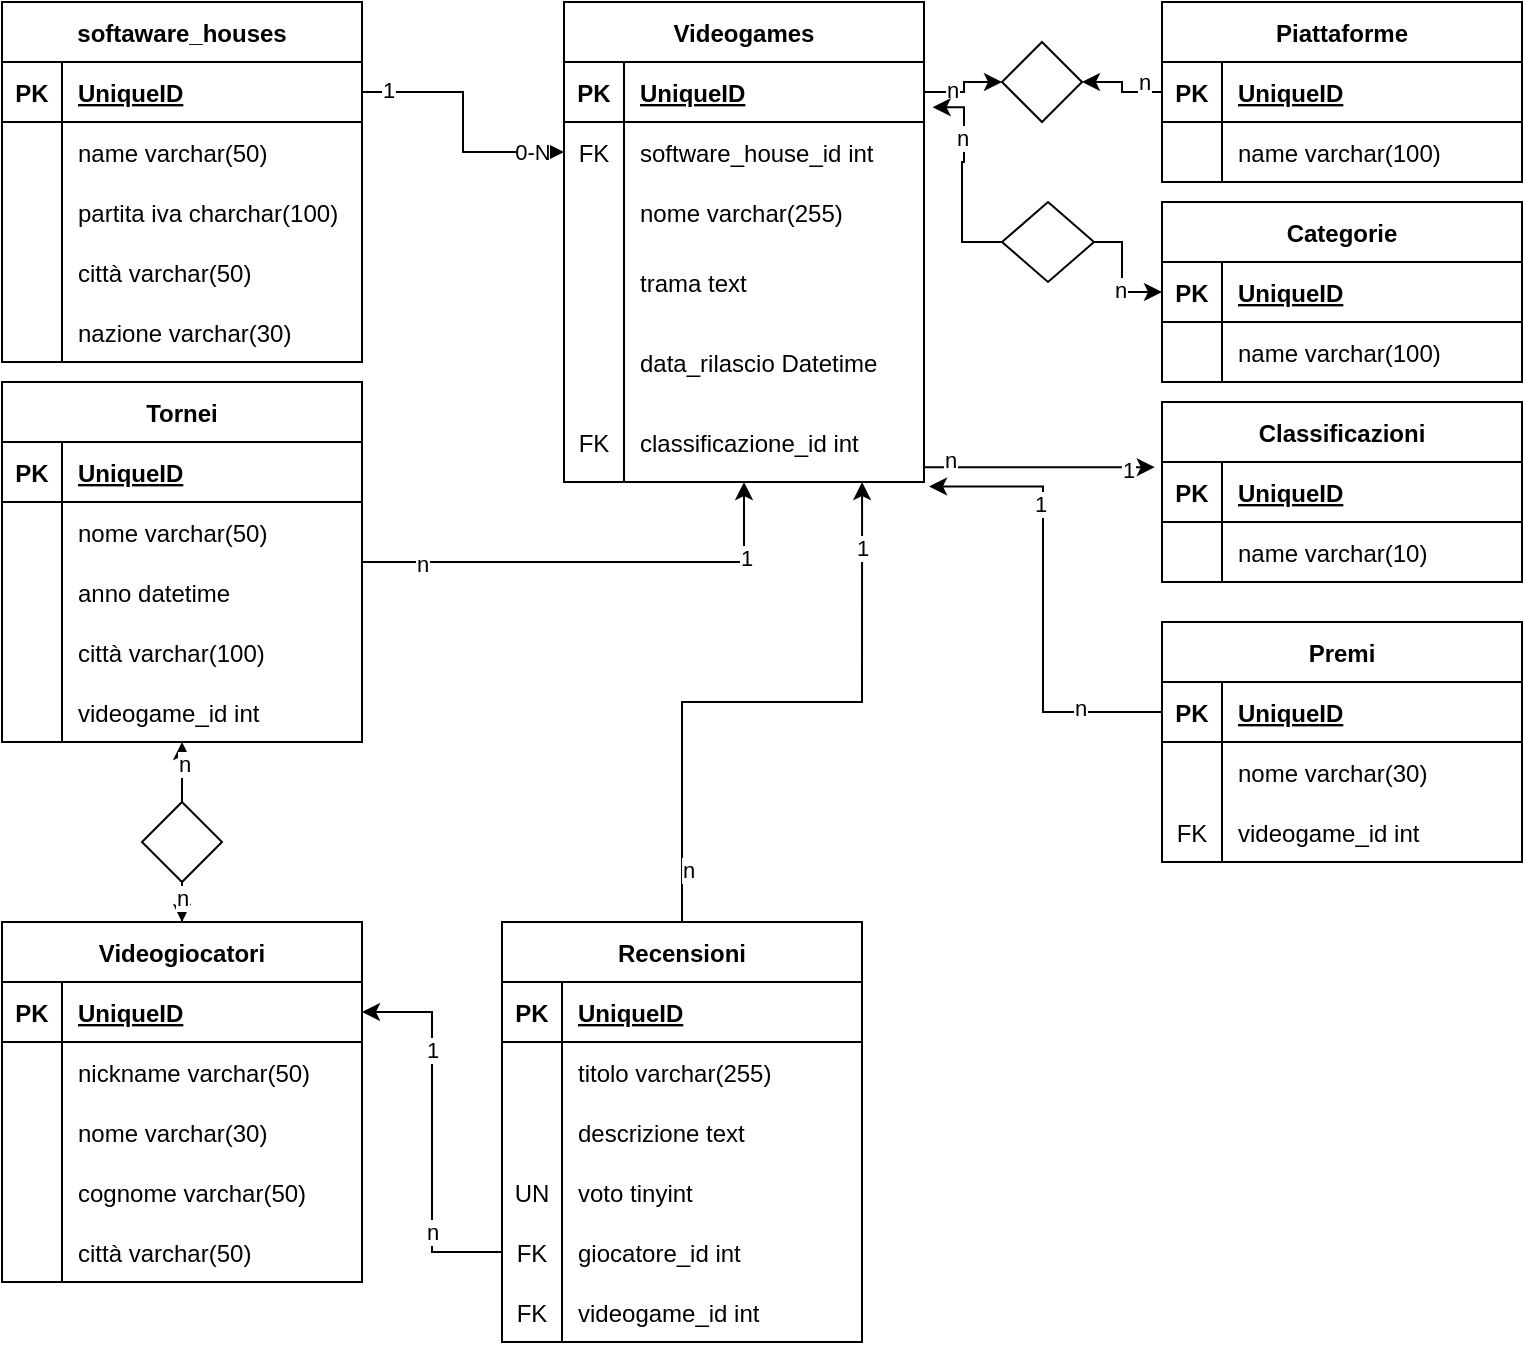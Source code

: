 <mxfile version="20.6.0" type="device"><diagram id="ql4wNzqe7B17wuL9b-FP" name="Pagina-1"><mxGraphModel dx="1038" dy="539" grid="1" gridSize="10" guides="1" tooltips="1" connect="1" arrows="1" fold="1" page="1" pageScale="1" pageWidth="827" pageHeight="1169" math="0" shadow="0"><root><mxCell id="0"/><mxCell id="1" parent="0"/><mxCell id="EDzlmz4zQcqWLsI9Umlt-124" style="edgeStyle=orthogonalEdgeStyle;rounded=0;orthogonalLoop=1;jettySize=auto;html=1;entryX=-0.02;entryY=0.087;entryDx=0;entryDy=0;entryPerimeter=0;" edge="1" parent="1" source="EDzlmz4zQcqWLsI9Umlt-2" target="EDzlmz4zQcqWLsI9Umlt-105"><mxGeometry relative="1" as="geometry"><Array as="points"><mxPoint x="480" y="273"/></Array></mxGeometry></mxCell><mxCell id="EDzlmz4zQcqWLsI9Umlt-125" value="1" style="edgeLabel;html=1;align=center;verticalAlign=middle;resizable=0;points=[];" vertex="1" connectable="0" parent="EDzlmz4zQcqWLsI9Umlt-124"><mxGeometry x="0.766" y="-1" relative="1" as="geometry"><mxPoint as="offset"/></mxGeometry></mxCell><mxCell id="EDzlmz4zQcqWLsI9Umlt-126" value="n" style="edgeLabel;html=1;align=center;verticalAlign=middle;resizable=0;points=[];" vertex="1" connectable="0" parent="EDzlmz4zQcqWLsI9Umlt-124"><mxGeometry x="-0.779" y="-2" relative="1" as="geometry"><mxPoint y="-6" as="offset"/></mxGeometry></mxCell><mxCell id="EDzlmz4zQcqWLsI9Umlt-2" value="Videogames" style="shape=table;startSize=30;container=1;collapsible=1;childLayout=tableLayout;fixedRows=1;rowLines=0;fontStyle=1;align=center;resizeLast=1;" vertex="1" parent="1"><mxGeometry x="321" y="40" width="180" height="240" as="geometry"/></mxCell><mxCell id="EDzlmz4zQcqWLsI9Umlt-3" value="" style="shape=tableRow;horizontal=0;startSize=0;swimlaneHead=0;swimlaneBody=0;fillColor=none;collapsible=0;dropTarget=0;points=[[0,0.5],[1,0.5]];portConstraint=eastwest;top=0;left=0;right=0;bottom=1;" vertex="1" parent="EDzlmz4zQcqWLsI9Umlt-2"><mxGeometry y="30" width="180" height="30" as="geometry"/></mxCell><mxCell id="EDzlmz4zQcqWLsI9Umlt-4" value="PK" style="shape=partialRectangle;connectable=0;fillColor=none;top=0;left=0;bottom=0;right=0;fontStyle=1;overflow=hidden;" vertex="1" parent="EDzlmz4zQcqWLsI9Umlt-3"><mxGeometry width="30" height="30" as="geometry"><mxRectangle width="30" height="30" as="alternateBounds"/></mxGeometry></mxCell><mxCell id="EDzlmz4zQcqWLsI9Umlt-5" value="UniqueID" style="shape=partialRectangle;connectable=0;fillColor=none;top=0;left=0;bottom=0;right=0;align=left;spacingLeft=6;fontStyle=5;overflow=hidden;" vertex="1" parent="EDzlmz4zQcqWLsI9Umlt-3"><mxGeometry x="30" width="150" height="30" as="geometry"><mxRectangle width="150" height="30" as="alternateBounds"/></mxGeometry></mxCell><mxCell id="EDzlmz4zQcqWLsI9Umlt-6" value="" style="shape=tableRow;horizontal=0;startSize=0;swimlaneHead=0;swimlaneBody=0;fillColor=none;collapsible=0;dropTarget=0;points=[[0,0.5],[1,0.5]];portConstraint=eastwest;top=0;left=0;right=0;bottom=0;" vertex="1" parent="EDzlmz4zQcqWLsI9Umlt-2"><mxGeometry y="60" width="180" height="30" as="geometry"/></mxCell><mxCell id="EDzlmz4zQcqWLsI9Umlt-7" value="FK" style="shape=partialRectangle;connectable=0;fillColor=none;top=0;left=0;bottom=0;right=0;editable=1;overflow=hidden;" vertex="1" parent="EDzlmz4zQcqWLsI9Umlt-6"><mxGeometry width="30" height="30" as="geometry"><mxRectangle width="30" height="30" as="alternateBounds"/></mxGeometry></mxCell><mxCell id="EDzlmz4zQcqWLsI9Umlt-8" value="software_house_id int" style="shape=partialRectangle;connectable=0;fillColor=none;top=0;left=0;bottom=0;right=0;align=left;spacingLeft=6;overflow=hidden;" vertex="1" parent="EDzlmz4zQcqWLsI9Umlt-6"><mxGeometry x="30" width="150" height="30" as="geometry"><mxRectangle width="150" height="30" as="alternateBounds"/></mxGeometry></mxCell><mxCell id="EDzlmz4zQcqWLsI9Umlt-9" value="" style="shape=tableRow;horizontal=0;startSize=0;swimlaneHead=0;swimlaneBody=0;fillColor=none;collapsible=0;dropTarget=0;points=[[0,0.5],[1,0.5]];portConstraint=eastwest;top=0;left=0;right=0;bottom=0;" vertex="1" parent="EDzlmz4zQcqWLsI9Umlt-2"><mxGeometry y="90" width="180" height="30" as="geometry"/></mxCell><mxCell id="EDzlmz4zQcqWLsI9Umlt-10" value="" style="shape=partialRectangle;connectable=0;fillColor=none;top=0;left=0;bottom=0;right=0;editable=1;overflow=hidden;" vertex="1" parent="EDzlmz4zQcqWLsI9Umlt-9"><mxGeometry width="30" height="30" as="geometry"><mxRectangle width="30" height="30" as="alternateBounds"/></mxGeometry></mxCell><mxCell id="EDzlmz4zQcqWLsI9Umlt-11" value="nome varchar(255)" style="shape=partialRectangle;connectable=0;fillColor=none;top=0;left=0;bottom=0;right=0;align=left;spacingLeft=6;overflow=hidden;" vertex="1" parent="EDzlmz4zQcqWLsI9Umlt-9"><mxGeometry x="30" width="150" height="30" as="geometry"><mxRectangle width="150" height="30" as="alternateBounds"/></mxGeometry></mxCell><mxCell id="EDzlmz4zQcqWLsI9Umlt-12" value="" style="shape=tableRow;horizontal=0;startSize=0;swimlaneHead=0;swimlaneBody=0;fillColor=none;collapsible=0;dropTarget=0;points=[[0,0.5],[1,0.5]];portConstraint=eastwest;top=0;left=0;right=0;bottom=0;" vertex="1" parent="EDzlmz4zQcqWLsI9Umlt-2"><mxGeometry y="120" width="180" height="40" as="geometry"/></mxCell><mxCell id="EDzlmz4zQcqWLsI9Umlt-13" value="" style="shape=partialRectangle;connectable=0;fillColor=none;top=0;left=0;bottom=0;right=0;editable=1;overflow=hidden;" vertex="1" parent="EDzlmz4zQcqWLsI9Umlt-12"><mxGeometry width="30" height="40" as="geometry"><mxRectangle width="30" height="40" as="alternateBounds"/></mxGeometry></mxCell><mxCell id="EDzlmz4zQcqWLsI9Umlt-14" value="trama text" style="shape=partialRectangle;connectable=0;fillColor=none;top=0;left=0;bottom=0;right=0;align=left;spacingLeft=6;overflow=hidden;" vertex="1" parent="EDzlmz4zQcqWLsI9Umlt-12"><mxGeometry x="30" width="150" height="40" as="geometry"><mxRectangle width="150" height="40" as="alternateBounds"/></mxGeometry></mxCell><mxCell id="EDzlmz4zQcqWLsI9Umlt-18" value="" style="shape=tableRow;horizontal=0;startSize=0;swimlaneHead=0;swimlaneBody=0;fillColor=none;collapsible=0;dropTarget=0;points=[[0,0.5],[1,0.5]];portConstraint=eastwest;top=0;left=0;right=0;bottom=0;" vertex="1" parent="EDzlmz4zQcqWLsI9Umlt-2"><mxGeometry y="160" width="180" height="40" as="geometry"/></mxCell><mxCell id="EDzlmz4zQcqWLsI9Umlt-19" value="" style="shape=partialRectangle;connectable=0;fillColor=none;top=0;left=0;bottom=0;right=0;editable=1;overflow=hidden;" vertex="1" parent="EDzlmz4zQcqWLsI9Umlt-18"><mxGeometry width="30" height="40" as="geometry"><mxRectangle width="30" height="40" as="alternateBounds"/></mxGeometry></mxCell><mxCell id="EDzlmz4zQcqWLsI9Umlt-20" value="data_rilascio Datetime" style="shape=partialRectangle;connectable=0;fillColor=none;top=0;left=0;bottom=0;right=0;align=left;spacingLeft=6;overflow=hidden;" vertex="1" parent="EDzlmz4zQcqWLsI9Umlt-18"><mxGeometry x="30" width="150" height="40" as="geometry"><mxRectangle width="150" height="40" as="alternateBounds"/></mxGeometry></mxCell><mxCell id="EDzlmz4zQcqWLsI9Umlt-127" value="" style="shape=tableRow;horizontal=0;startSize=0;swimlaneHead=0;swimlaneBody=0;fillColor=none;collapsible=0;dropTarget=0;points=[[0,0.5],[1,0.5]];portConstraint=eastwest;top=0;left=0;right=0;bottom=0;" vertex="1" parent="EDzlmz4zQcqWLsI9Umlt-2"><mxGeometry y="200" width="180" height="40" as="geometry"/></mxCell><mxCell id="EDzlmz4zQcqWLsI9Umlt-128" value="FK" style="shape=partialRectangle;connectable=0;fillColor=none;top=0;left=0;bottom=0;right=0;editable=1;overflow=hidden;" vertex="1" parent="EDzlmz4zQcqWLsI9Umlt-127"><mxGeometry width="30" height="40" as="geometry"><mxRectangle width="30" height="40" as="alternateBounds"/></mxGeometry></mxCell><mxCell id="EDzlmz4zQcqWLsI9Umlt-129" value="classificazione_id int" style="shape=partialRectangle;connectable=0;fillColor=none;top=0;left=0;bottom=0;right=0;align=left;spacingLeft=6;overflow=hidden;" vertex="1" parent="EDzlmz4zQcqWLsI9Umlt-127"><mxGeometry x="30" width="150" height="40" as="geometry"><mxRectangle width="150" height="40" as="alternateBounds"/></mxGeometry></mxCell><mxCell id="EDzlmz4zQcqWLsI9Umlt-34" value="softaware_houses" style="shape=table;startSize=30;container=1;collapsible=1;childLayout=tableLayout;fixedRows=1;rowLines=0;fontStyle=1;align=center;resizeLast=1;" vertex="1" parent="1"><mxGeometry x="40" y="40" width="180" height="180" as="geometry"/></mxCell><mxCell id="EDzlmz4zQcqWLsI9Umlt-35" value="" style="shape=tableRow;horizontal=0;startSize=0;swimlaneHead=0;swimlaneBody=0;fillColor=none;collapsible=0;dropTarget=0;points=[[0,0.5],[1,0.5]];portConstraint=eastwest;top=0;left=0;right=0;bottom=1;" vertex="1" parent="EDzlmz4zQcqWLsI9Umlt-34"><mxGeometry y="30" width="180" height="30" as="geometry"/></mxCell><mxCell id="EDzlmz4zQcqWLsI9Umlt-36" value="PK" style="shape=partialRectangle;connectable=0;fillColor=none;top=0;left=0;bottom=0;right=0;fontStyle=1;overflow=hidden;" vertex="1" parent="EDzlmz4zQcqWLsI9Umlt-35"><mxGeometry width="30" height="30" as="geometry"><mxRectangle width="30" height="30" as="alternateBounds"/></mxGeometry></mxCell><mxCell id="EDzlmz4zQcqWLsI9Umlt-37" value="UniqueID" style="shape=partialRectangle;connectable=0;fillColor=none;top=0;left=0;bottom=0;right=0;align=left;spacingLeft=6;fontStyle=5;overflow=hidden;" vertex="1" parent="EDzlmz4zQcqWLsI9Umlt-35"><mxGeometry x="30" width="150" height="30" as="geometry"><mxRectangle width="150" height="30" as="alternateBounds"/></mxGeometry></mxCell><mxCell id="EDzlmz4zQcqWLsI9Umlt-38" value="" style="shape=tableRow;horizontal=0;startSize=0;swimlaneHead=0;swimlaneBody=0;fillColor=none;collapsible=0;dropTarget=0;points=[[0,0.5],[1,0.5]];portConstraint=eastwest;top=0;left=0;right=0;bottom=0;" vertex="1" parent="EDzlmz4zQcqWLsI9Umlt-34"><mxGeometry y="60" width="180" height="30" as="geometry"/></mxCell><mxCell id="EDzlmz4zQcqWLsI9Umlt-39" value="" style="shape=partialRectangle;connectable=0;fillColor=none;top=0;left=0;bottom=0;right=0;editable=1;overflow=hidden;" vertex="1" parent="EDzlmz4zQcqWLsI9Umlt-38"><mxGeometry width="30" height="30" as="geometry"><mxRectangle width="30" height="30" as="alternateBounds"/></mxGeometry></mxCell><mxCell id="EDzlmz4zQcqWLsI9Umlt-40" value="name varchar(50)" style="shape=partialRectangle;connectable=0;fillColor=none;top=0;left=0;bottom=0;right=0;align=left;spacingLeft=6;overflow=hidden;" vertex="1" parent="EDzlmz4zQcqWLsI9Umlt-38"><mxGeometry x="30" width="150" height="30" as="geometry"><mxRectangle width="150" height="30" as="alternateBounds"/></mxGeometry></mxCell><mxCell id="EDzlmz4zQcqWLsI9Umlt-41" value="" style="shape=tableRow;horizontal=0;startSize=0;swimlaneHead=0;swimlaneBody=0;fillColor=none;collapsible=0;dropTarget=0;points=[[0,0.5],[1,0.5]];portConstraint=eastwest;top=0;left=0;right=0;bottom=0;" vertex="1" parent="EDzlmz4zQcqWLsI9Umlt-34"><mxGeometry y="90" width="180" height="30" as="geometry"/></mxCell><mxCell id="EDzlmz4zQcqWLsI9Umlt-42" value="" style="shape=partialRectangle;connectable=0;fillColor=none;top=0;left=0;bottom=0;right=0;editable=1;overflow=hidden;" vertex="1" parent="EDzlmz4zQcqWLsI9Umlt-41"><mxGeometry width="30" height="30" as="geometry"><mxRectangle width="30" height="30" as="alternateBounds"/></mxGeometry></mxCell><mxCell id="EDzlmz4zQcqWLsI9Umlt-43" value="partita iva charchar(100)" style="shape=partialRectangle;connectable=0;fillColor=none;top=0;left=0;bottom=0;right=0;align=left;spacingLeft=6;overflow=hidden;" vertex="1" parent="EDzlmz4zQcqWLsI9Umlt-41"><mxGeometry x="30" width="150" height="30" as="geometry"><mxRectangle width="150" height="30" as="alternateBounds"/></mxGeometry></mxCell><mxCell id="EDzlmz4zQcqWLsI9Umlt-44" value="" style="shape=tableRow;horizontal=0;startSize=0;swimlaneHead=0;swimlaneBody=0;fillColor=none;collapsible=0;dropTarget=0;points=[[0,0.5],[1,0.5]];portConstraint=eastwest;top=0;left=0;right=0;bottom=0;" vertex="1" parent="EDzlmz4zQcqWLsI9Umlt-34"><mxGeometry y="120" width="180" height="30" as="geometry"/></mxCell><mxCell id="EDzlmz4zQcqWLsI9Umlt-45" value="" style="shape=partialRectangle;connectable=0;fillColor=none;top=0;left=0;bottom=0;right=0;editable=1;overflow=hidden;" vertex="1" parent="EDzlmz4zQcqWLsI9Umlt-44"><mxGeometry width="30" height="30" as="geometry"><mxRectangle width="30" height="30" as="alternateBounds"/></mxGeometry></mxCell><mxCell id="EDzlmz4zQcqWLsI9Umlt-46" value="città varchar(50)" style="shape=partialRectangle;connectable=0;fillColor=none;top=0;left=0;bottom=0;right=0;align=left;spacingLeft=6;overflow=hidden;" vertex="1" parent="EDzlmz4zQcqWLsI9Umlt-44"><mxGeometry x="30" width="150" height="30" as="geometry"><mxRectangle width="150" height="30" as="alternateBounds"/></mxGeometry></mxCell><mxCell id="EDzlmz4zQcqWLsI9Umlt-47" value="" style="shape=tableRow;horizontal=0;startSize=0;swimlaneHead=0;swimlaneBody=0;fillColor=none;collapsible=0;dropTarget=0;points=[[0,0.5],[1,0.5]];portConstraint=eastwest;top=0;left=0;right=0;bottom=0;" vertex="1" parent="EDzlmz4zQcqWLsI9Umlt-34"><mxGeometry y="150" width="180" height="30" as="geometry"/></mxCell><mxCell id="EDzlmz4zQcqWLsI9Umlt-48" value="" style="shape=partialRectangle;connectable=0;fillColor=none;top=0;left=0;bottom=0;right=0;editable=1;overflow=hidden;" vertex="1" parent="EDzlmz4zQcqWLsI9Umlt-47"><mxGeometry width="30" height="30" as="geometry"><mxRectangle width="30" height="30" as="alternateBounds"/></mxGeometry></mxCell><mxCell id="EDzlmz4zQcqWLsI9Umlt-49" value="nazione varchar(30)" style="shape=partialRectangle;connectable=0;fillColor=none;top=0;left=0;bottom=0;right=0;align=left;spacingLeft=6;overflow=hidden;" vertex="1" parent="EDzlmz4zQcqWLsI9Umlt-47"><mxGeometry x="30" width="150" height="30" as="geometry"><mxRectangle width="150" height="30" as="alternateBounds"/></mxGeometry></mxCell><mxCell id="EDzlmz4zQcqWLsI9Umlt-54" style="edgeStyle=orthogonalEdgeStyle;rounded=0;orthogonalLoop=1;jettySize=auto;html=1;entryX=0;entryY=0.5;entryDx=0;entryDy=0;" edge="1" parent="1" source="EDzlmz4zQcqWLsI9Umlt-35" target="EDzlmz4zQcqWLsI9Umlt-6"><mxGeometry relative="1" as="geometry"/></mxCell><mxCell id="EDzlmz4zQcqWLsI9Umlt-55" value="1" style="edgeLabel;html=1;align=center;verticalAlign=middle;resizable=0;points=[];" vertex="1" connectable="0" parent="EDzlmz4zQcqWLsI9Umlt-54"><mxGeometry x="-0.812" y="1" relative="1" as="geometry"><mxPoint as="offset"/></mxGeometry></mxCell><mxCell id="EDzlmz4zQcqWLsI9Umlt-56" value="0-N" style="edgeLabel;html=1;align=center;verticalAlign=middle;resizable=0;points=[];" vertex="1" connectable="0" parent="EDzlmz4zQcqWLsI9Umlt-54"><mxGeometry x="0.757" relative="1" as="geometry"><mxPoint as="offset"/></mxGeometry></mxCell><mxCell id="EDzlmz4zQcqWLsI9Umlt-73" value="Piattaforme" style="shape=table;startSize=30;container=1;collapsible=1;childLayout=tableLayout;fixedRows=1;rowLines=0;fontStyle=1;align=center;resizeLast=1;" vertex="1" parent="1"><mxGeometry x="620" y="40" width="180" height="90" as="geometry"/></mxCell><mxCell id="EDzlmz4zQcqWLsI9Umlt-74" value="" style="shape=tableRow;horizontal=0;startSize=0;swimlaneHead=0;swimlaneBody=0;fillColor=none;collapsible=0;dropTarget=0;points=[[0,0.5],[1,0.5]];portConstraint=eastwest;top=0;left=0;right=0;bottom=1;" vertex="1" parent="EDzlmz4zQcqWLsI9Umlt-73"><mxGeometry y="30" width="180" height="30" as="geometry"/></mxCell><mxCell id="EDzlmz4zQcqWLsI9Umlt-75" value="PK" style="shape=partialRectangle;connectable=0;fillColor=none;top=0;left=0;bottom=0;right=0;fontStyle=1;overflow=hidden;" vertex="1" parent="EDzlmz4zQcqWLsI9Umlt-74"><mxGeometry width="30" height="30" as="geometry"><mxRectangle width="30" height="30" as="alternateBounds"/></mxGeometry></mxCell><mxCell id="EDzlmz4zQcqWLsI9Umlt-76" value="UniqueID" style="shape=partialRectangle;connectable=0;fillColor=none;top=0;left=0;bottom=0;right=0;align=left;spacingLeft=6;fontStyle=5;overflow=hidden;" vertex="1" parent="EDzlmz4zQcqWLsI9Umlt-74"><mxGeometry x="30" width="150" height="30" as="geometry"><mxRectangle width="150" height="30" as="alternateBounds"/></mxGeometry></mxCell><mxCell id="EDzlmz4zQcqWLsI9Umlt-77" value="" style="shape=tableRow;horizontal=0;startSize=0;swimlaneHead=0;swimlaneBody=0;fillColor=none;collapsible=0;dropTarget=0;points=[[0,0.5],[1,0.5]];portConstraint=eastwest;top=0;left=0;right=0;bottom=0;" vertex="1" parent="EDzlmz4zQcqWLsI9Umlt-73"><mxGeometry y="60" width="180" height="30" as="geometry"/></mxCell><mxCell id="EDzlmz4zQcqWLsI9Umlt-78" value="" style="shape=partialRectangle;connectable=0;fillColor=none;top=0;left=0;bottom=0;right=0;editable=1;overflow=hidden;" vertex="1" parent="EDzlmz4zQcqWLsI9Umlt-77"><mxGeometry width="30" height="30" as="geometry"><mxRectangle width="30" height="30" as="alternateBounds"/></mxGeometry></mxCell><mxCell id="EDzlmz4zQcqWLsI9Umlt-79" value="name varchar(100)" style="shape=partialRectangle;connectable=0;fillColor=none;top=0;left=0;bottom=0;right=0;align=left;spacingLeft=6;overflow=hidden;" vertex="1" parent="EDzlmz4zQcqWLsI9Umlt-77"><mxGeometry x="30" width="150" height="30" as="geometry"><mxRectangle width="150" height="30" as="alternateBounds"/></mxGeometry></mxCell><mxCell id="EDzlmz4zQcqWLsI9Umlt-86" value="" style="rhombus;whiteSpace=wrap;html=1;" vertex="1" parent="1"><mxGeometry x="540" y="60" width="40" height="40" as="geometry"/></mxCell><mxCell id="EDzlmz4zQcqWLsI9Umlt-88" style="edgeStyle=orthogonalEdgeStyle;rounded=0;orthogonalLoop=1;jettySize=auto;html=1;exitX=0;exitY=0.5;exitDx=0;exitDy=0;entryX=1;entryY=0.5;entryDx=0;entryDy=0;" edge="1" parent="1" source="EDzlmz4zQcqWLsI9Umlt-74" target="EDzlmz4zQcqWLsI9Umlt-86"><mxGeometry relative="1" as="geometry"/></mxCell><mxCell id="EDzlmz4zQcqWLsI9Umlt-93" style="edgeStyle=orthogonalEdgeStyle;rounded=0;orthogonalLoop=1;jettySize=auto;html=1;entryX=0;entryY=0.5;entryDx=0;entryDy=0;" edge="1" parent="1" source="EDzlmz4zQcqWLsI9Umlt-3" target="EDzlmz4zQcqWLsI9Umlt-86"><mxGeometry relative="1" as="geometry"/></mxCell><mxCell id="EDzlmz4zQcqWLsI9Umlt-95" value="n" style="edgeLabel;html=1;align=center;verticalAlign=middle;resizable=0;points=[];" vertex="1" connectable="0" parent="EDzlmz4zQcqWLsI9Umlt-93"><mxGeometry x="-0.361" y="1" relative="1" as="geometry"><mxPoint as="offset"/></mxGeometry></mxCell><mxCell id="EDzlmz4zQcqWLsI9Umlt-96" value="n" style="edgeLabel;html=1;align=center;verticalAlign=middle;resizable=0;points=[];" vertex="1" connectable="0" parent="EDzlmz4zQcqWLsI9Umlt-93"><mxGeometry x="-0.361" y="1" relative="1" as="geometry"><mxPoint x="96" y="-4" as="offset"/></mxGeometry></mxCell><mxCell id="EDzlmz4zQcqWLsI9Umlt-97" value="Categorie" style="shape=table;startSize=30;container=1;collapsible=1;childLayout=tableLayout;fixedRows=1;rowLines=0;fontStyle=1;align=center;resizeLast=1;" vertex="1" parent="1"><mxGeometry x="620" y="140" width="180" height="90" as="geometry"/></mxCell><mxCell id="EDzlmz4zQcqWLsI9Umlt-98" value="" style="shape=tableRow;horizontal=0;startSize=0;swimlaneHead=0;swimlaneBody=0;fillColor=none;collapsible=0;dropTarget=0;points=[[0,0.5],[1,0.5]];portConstraint=eastwest;top=0;left=0;right=0;bottom=1;" vertex="1" parent="EDzlmz4zQcqWLsI9Umlt-97"><mxGeometry y="30" width="180" height="30" as="geometry"/></mxCell><mxCell id="EDzlmz4zQcqWLsI9Umlt-99" value="PK" style="shape=partialRectangle;connectable=0;fillColor=none;top=0;left=0;bottom=0;right=0;fontStyle=1;overflow=hidden;" vertex="1" parent="EDzlmz4zQcqWLsI9Umlt-98"><mxGeometry width="30" height="30" as="geometry"><mxRectangle width="30" height="30" as="alternateBounds"/></mxGeometry></mxCell><mxCell id="EDzlmz4zQcqWLsI9Umlt-100" value="UniqueID" style="shape=partialRectangle;connectable=0;fillColor=none;top=0;left=0;bottom=0;right=0;align=left;spacingLeft=6;fontStyle=5;overflow=hidden;" vertex="1" parent="EDzlmz4zQcqWLsI9Umlt-98"><mxGeometry x="30" width="150" height="30" as="geometry"><mxRectangle width="150" height="30" as="alternateBounds"/></mxGeometry></mxCell><mxCell id="EDzlmz4zQcqWLsI9Umlt-101" value="" style="shape=tableRow;horizontal=0;startSize=0;swimlaneHead=0;swimlaneBody=0;fillColor=none;collapsible=0;dropTarget=0;points=[[0,0.5],[1,0.5]];portConstraint=eastwest;top=0;left=0;right=0;bottom=0;" vertex="1" parent="EDzlmz4zQcqWLsI9Umlt-97"><mxGeometry y="60" width="180" height="30" as="geometry"/></mxCell><mxCell id="EDzlmz4zQcqWLsI9Umlt-102" value="" style="shape=partialRectangle;connectable=0;fillColor=none;top=0;left=0;bottom=0;right=0;editable=1;overflow=hidden;" vertex="1" parent="EDzlmz4zQcqWLsI9Umlt-101"><mxGeometry width="30" height="30" as="geometry"><mxRectangle width="30" height="30" as="alternateBounds"/></mxGeometry></mxCell><mxCell id="EDzlmz4zQcqWLsI9Umlt-103" value="name varchar(100)" style="shape=partialRectangle;connectable=0;fillColor=none;top=0;left=0;bottom=0;right=0;align=left;spacingLeft=6;overflow=hidden;" vertex="1" parent="EDzlmz4zQcqWLsI9Umlt-101"><mxGeometry x="30" width="150" height="30" as="geometry"><mxRectangle width="150" height="30" as="alternateBounds"/></mxGeometry></mxCell><mxCell id="EDzlmz4zQcqWLsI9Umlt-104" value="Classificazioni" style="shape=table;startSize=30;container=1;collapsible=1;childLayout=tableLayout;fixedRows=1;rowLines=0;fontStyle=1;align=center;resizeLast=1;" vertex="1" parent="1"><mxGeometry x="620" y="240" width="180" height="90" as="geometry"/></mxCell><mxCell id="EDzlmz4zQcqWLsI9Umlt-105" value="" style="shape=tableRow;horizontal=0;startSize=0;swimlaneHead=0;swimlaneBody=0;fillColor=none;collapsible=0;dropTarget=0;points=[[0,0.5],[1,0.5]];portConstraint=eastwest;top=0;left=0;right=0;bottom=1;" vertex="1" parent="EDzlmz4zQcqWLsI9Umlt-104"><mxGeometry y="30" width="180" height="30" as="geometry"/></mxCell><mxCell id="EDzlmz4zQcqWLsI9Umlt-106" value="PK" style="shape=partialRectangle;connectable=0;fillColor=none;top=0;left=0;bottom=0;right=0;fontStyle=1;overflow=hidden;" vertex="1" parent="EDzlmz4zQcqWLsI9Umlt-105"><mxGeometry width="30" height="30" as="geometry"><mxRectangle width="30" height="30" as="alternateBounds"/></mxGeometry></mxCell><mxCell id="EDzlmz4zQcqWLsI9Umlt-107" value="UniqueID" style="shape=partialRectangle;connectable=0;fillColor=none;top=0;left=0;bottom=0;right=0;align=left;spacingLeft=6;fontStyle=5;overflow=hidden;" vertex="1" parent="EDzlmz4zQcqWLsI9Umlt-105"><mxGeometry x="30" width="150" height="30" as="geometry"><mxRectangle width="150" height="30" as="alternateBounds"/></mxGeometry></mxCell><mxCell id="EDzlmz4zQcqWLsI9Umlt-108" value="" style="shape=tableRow;horizontal=0;startSize=0;swimlaneHead=0;swimlaneBody=0;fillColor=none;collapsible=0;dropTarget=0;points=[[0,0.5],[1,0.5]];portConstraint=eastwest;top=0;left=0;right=0;bottom=0;" vertex="1" parent="EDzlmz4zQcqWLsI9Umlt-104"><mxGeometry y="60" width="180" height="30" as="geometry"/></mxCell><mxCell id="EDzlmz4zQcqWLsI9Umlt-109" value="" style="shape=partialRectangle;connectable=0;fillColor=none;top=0;left=0;bottom=0;right=0;editable=1;overflow=hidden;" vertex="1" parent="EDzlmz4zQcqWLsI9Umlt-108"><mxGeometry width="30" height="30" as="geometry"><mxRectangle width="30" height="30" as="alternateBounds"/></mxGeometry></mxCell><mxCell id="EDzlmz4zQcqWLsI9Umlt-110" value="name varchar(10)" style="shape=partialRectangle;connectable=0;fillColor=none;top=0;left=0;bottom=0;right=0;align=left;spacingLeft=6;overflow=hidden;" vertex="1" parent="EDzlmz4zQcqWLsI9Umlt-108"><mxGeometry x="30" width="150" height="30" as="geometry"><mxRectangle width="150" height="30" as="alternateBounds"/></mxGeometry></mxCell><mxCell id="EDzlmz4zQcqWLsI9Umlt-112" style="edgeStyle=orthogonalEdgeStyle;rounded=0;orthogonalLoop=1;jettySize=auto;html=1;exitX=0;exitY=0.5;exitDx=0;exitDy=0;entryX=1.024;entryY=0.753;entryDx=0;entryDy=0;entryPerimeter=0;" edge="1" parent="1" source="EDzlmz4zQcqWLsI9Umlt-111" target="EDzlmz4zQcqWLsI9Umlt-3"><mxGeometry relative="1" as="geometry"/></mxCell><mxCell id="EDzlmz4zQcqWLsI9Umlt-114" value="n" style="edgeLabel;html=1;align=center;verticalAlign=middle;resizable=0;points=[];" vertex="1" connectable="0" parent="EDzlmz4zQcqWLsI9Umlt-112"><mxGeometry x="0.409" y="1" relative="1" as="geometry"><mxPoint as="offset"/></mxGeometry></mxCell><mxCell id="EDzlmz4zQcqWLsI9Umlt-113" style="edgeStyle=orthogonalEdgeStyle;rounded=0;orthogonalLoop=1;jettySize=auto;html=1;exitX=1;exitY=0.5;exitDx=0;exitDy=0;entryX=0;entryY=0.5;entryDx=0;entryDy=0;" edge="1" parent="1" source="EDzlmz4zQcqWLsI9Umlt-111" target="EDzlmz4zQcqWLsI9Umlt-98"><mxGeometry relative="1" as="geometry"><Array as="points"><mxPoint x="600" y="160"/><mxPoint x="600" y="185"/></Array></mxGeometry></mxCell><mxCell id="EDzlmz4zQcqWLsI9Umlt-115" value="n" style="edgeLabel;html=1;align=center;verticalAlign=middle;resizable=0;points=[];" vertex="1" connectable="0" parent="EDzlmz4zQcqWLsI9Umlt-113"><mxGeometry x="0.268" y="-1" relative="1" as="geometry"><mxPoint as="offset"/></mxGeometry></mxCell><mxCell id="EDzlmz4zQcqWLsI9Umlt-111" value="" style="rhombus;whiteSpace=wrap;html=1;" vertex="1" parent="1"><mxGeometry x="540" y="140" width="46" height="40" as="geometry"/></mxCell><mxCell id="EDzlmz4zQcqWLsI9Umlt-130" value="Videogiocatori" style="shape=table;startSize=30;container=1;collapsible=1;childLayout=tableLayout;fixedRows=1;rowLines=0;fontStyle=1;align=center;resizeLast=1;" vertex="1" parent="1"><mxGeometry x="40" y="500" width="180" height="180" as="geometry"/></mxCell><mxCell id="EDzlmz4zQcqWLsI9Umlt-131" value="" style="shape=tableRow;horizontal=0;startSize=0;swimlaneHead=0;swimlaneBody=0;fillColor=none;collapsible=0;dropTarget=0;points=[[0,0.5],[1,0.5]];portConstraint=eastwest;top=0;left=0;right=0;bottom=1;" vertex="1" parent="EDzlmz4zQcqWLsI9Umlt-130"><mxGeometry y="30" width="180" height="30" as="geometry"/></mxCell><mxCell id="EDzlmz4zQcqWLsI9Umlt-132" value="PK" style="shape=partialRectangle;connectable=0;fillColor=none;top=0;left=0;bottom=0;right=0;fontStyle=1;overflow=hidden;" vertex="1" parent="EDzlmz4zQcqWLsI9Umlt-131"><mxGeometry width="30" height="30" as="geometry"><mxRectangle width="30" height="30" as="alternateBounds"/></mxGeometry></mxCell><mxCell id="EDzlmz4zQcqWLsI9Umlt-133" value="UniqueID" style="shape=partialRectangle;connectable=0;fillColor=none;top=0;left=0;bottom=0;right=0;align=left;spacingLeft=6;fontStyle=5;overflow=hidden;" vertex="1" parent="EDzlmz4zQcqWLsI9Umlt-131"><mxGeometry x="30" width="150" height="30" as="geometry"><mxRectangle width="150" height="30" as="alternateBounds"/></mxGeometry></mxCell><mxCell id="EDzlmz4zQcqWLsI9Umlt-134" value="" style="shape=tableRow;horizontal=0;startSize=0;swimlaneHead=0;swimlaneBody=0;fillColor=none;collapsible=0;dropTarget=0;points=[[0,0.5],[1,0.5]];portConstraint=eastwest;top=0;left=0;right=0;bottom=0;" vertex="1" parent="EDzlmz4zQcqWLsI9Umlt-130"><mxGeometry y="60" width="180" height="30" as="geometry"/></mxCell><mxCell id="EDzlmz4zQcqWLsI9Umlt-135" value="" style="shape=partialRectangle;connectable=0;fillColor=none;top=0;left=0;bottom=0;right=0;editable=1;overflow=hidden;" vertex="1" parent="EDzlmz4zQcqWLsI9Umlt-134"><mxGeometry width="30" height="30" as="geometry"><mxRectangle width="30" height="30" as="alternateBounds"/></mxGeometry></mxCell><mxCell id="EDzlmz4zQcqWLsI9Umlt-136" value="nickname varchar(50)" style="shape=partialRectangle;connectable=0;fillColor=none;top=0;left=0;bottom=0;right=0;align=left;spacingLeft=6;overflow=hidden;" vertex="1" parent="EDzlmz4zQcqWLsI9Umlt-134"><mxGeometry x="30" width="150" height="30" as="geometry"><mxRectangle width="150" height="30" as="alternateBounds"/></mxGeometry></mxCell><mxCell id="EDzlmz4zQcqWLsI9Umlt-137" value="" style="shape=tableRow;horizontal=0;startSize=0;swimlaneHead=0;swimlaneBody=0;fillColor=none;collapsible=0;dropTarget=0;points=[[0,0.5],[1,0.5]];portConstraint=eastwest;top=0;left=0;right=0;bottom=0;" vertex="1" parent="EDzlmz4zQcqWLsI9Umlt-130"><mxGeometry y="90" width="180" height="30" as="geometry"/></mxCell><mxCell id="EDzlmz4zQcqWLsI9Umlt-138" value="" style="shape=partialRectangle;connectable=0;fillColor=none;top=0;left=0;bottom=0;right=0;editable=1;overflow=hidden;" vertex="1" parent="EDzlmz4zQcqWLsI9Umlt-137"><mxGeometry width="30" height="30" as="geometry"><mxRectangle width="30" height="30" as="alternateBounds"/></mxGeometry></mxCell><mxCell id="EDzlmz4zQcqWLsI9Umlt-139" value="nome varchar(30)" style="shape=partialRectangle;connectable=0;fillColor=none;top=0;left=0;bottom=0;right=0;align=left;spacingLeft=6;overflow=hidden;" vertex="1" parent="EDzlmz4zQcqWLsI9Umlt-137"><mxGeometry x="30" width="150" height="30" as="geometry"><mxRectangle width="150" height="30" as="alternateBounds"/></mxGeometry></mxCell><mxCell id="EDzlmz4zQcqWLsI9Umlt-140" value="" style="shape=tableRow;horizontal=0;startSize=0;swimlaneHead=0;swimlaneBody=0;fillColor=none;collapsible=0;dropTarget=0;points=[[0,0.5],[1,0.5]];portConstraint=eastwest;top=0;left=0;right=0;bottom=0;" vertex="1" parent="EDzlmz4zQcqWLsI9Umlt-130"><mxGeometry y="120" width="180" height="30" as="geometry"/></mxCell><mxCell id="EDzlmz4zQcqWLsI9Umlt-141" value="" style="shape=partialRectangle;connectable=0;fillColor=none;top=0;left=0;bottom=0;right=0;editable=1;overflow=hidden;" vertex="1" parent="EDzlmz4zQcqWLsI9Umlt-140"><mxGeometry width="30" height="30" as="geometry"><mxRectangle width="30" height="30" as="alternateBounds"/></mxGeometry></mxCell><mxCell id="EDzlmz4zQcqWLsI9Umlt-142" value="cognome varchar(50)" style="shape=partialRectangle;connectable=0;fillColor=none;top=0;left=0;bottom=0;right=0;align=left;spacingLeft=6;overflow=hidden;" vertex="1" parent="EDzlmz4zQcqWLsI9Umlt-140"><mxGeometry x="30" width="150" height="30" as="geometry"><mxRectangle width="150" height="30" as="alternateBounds"/></mxGeometry></mxCell><mxCell id="EDzlmz4zQcqWLsI9Umlt-156" value="" style="shape=tableRow;horizontal=0;startSize=0;swimlaneHead=0;swimlaneBody=0;fillColor=none;collapsible=0;dropTarget=0;points=[[0,0.5],[1,0.5]];portConstraint=eastwest;top=0;left=0;right=0;bottom=0;" vertex="1" parent="EDzlmz4zQcqWLsI9Umlt-130"><mxGeometry y="150" width="180" height="30" as="geometry"/></mxCell><mxCell id="EDzlmz4zQcqWLsI9Umlt-157" value="" style="shape=partialRectangle;connectable=0;fillColor=none;top=0;left=0;bottom=0;right=0;editable=1;overflow=hidden;" vertex="1" parent="EDzlmz4zQcqWLsI9Umlt-156"><mxGeometry width="30" height="30" as="geometry"><mxRectangle width="30" height="30" as="alternateBounds"/></mxGeometry></mxCell><mxCell id="EDzlmz4zQcqWLsI9Umlt-158" value="città varchar(50)" style="shape=partialRectangle;connectable=0;fillColor=none;top=0;left=0;bottom=0;right=0;align=left;spacingLeft=6;overflow=hidden;" vertex="1" parent="EDzlmz4zQcqWLsI9Umlt-156"><mxGeometry x="30" width="150" height="30" as="geometry"><mxRectangle width="150" height="30" as="alternateBounds"/></mxGeometry></mxCell><mxCell id="EDzlmz4zQcqWLsI9Umlt-164" style="edgeStyle=orthogonalEdgeStyle;rounded=0;orthogonalLoop=1;jettySize=auto;html=1;entryX=0.5;entryY=1;entryDx=0;entryDy=0;entryPerimeter=0;" edge="1" parent="1" source="EDzlmz4zQcqWLsI9Umlt-143" target="EDzlmz4zQcqWLsI9Umlt-127"><mxGeometry relative="1" as="geometry"/></mxCell><mxCell id="EDzlmz4zQcqWLsI9Umlt-165" value="1" style="edgeLabel;html=1;align=center;verticalAlign=middle;resizable=0;points=[];" vertex="1" connectable="0" parent="EDzlmz4zQcqWLsI9Umlt-164"><mxGeometry x="0.672" y="-1" relative="1" as="geometry"><mxPoint as="offset"/></mxGeometry></mxCell><mxCell id="EDzlmz4zQcqWLsI9Umlt-166" value="n" style="edgeLabel;html=1;align=center;verticalAlign=middle;resizable=0;points=[];" vertex="1" connectable="0" parent="EDzlmz4zQcqWLsI9Umlt-164"><mxGeometry x="-0.744" y="-1" relative="1" as="geometry"><mxPoint as="offset"/></mxGeometry></mxCell><mxCell id="EDzlmz4zQcqWLsI9Umlt-143" value="Tornei" style="shape=table;startSize=30;container=1;collapsible=1;childLayout=tableLayout;fixedRows=1;rowLines=0;fontStyle=1;align=center;resizeLast=1;" vertex="1" parent="1"><mxGeometry x="40" y="230" width="180" height="180" as="geometry"/></mxCell><mxCell id="EDzlmz4zQcqWLsI9Umlt-144" value="" style="shape=tableRow;horizontal=0;startSize=0;swimlaneHead=0;swimlaneBody=0;fillColor=none;collapsible=0;dropTarget=0;points=[[0,0.5],[1,0.5]];portConstraint=eastwest;top=0;left=0;right=0;bottom=1;" vertex="1" parent="EDzlmz4zQcqWLsI9Umlt-143"><mxGeometry y="30" width="180" height="30" as="geometry"/></mxCell><mxCell id="EDzlmz4zQcqWLsI9Umlt-145" value="PK" style="shape=partialRectangle;connectable=0;fillColor=none;top=0;left=0;bottom=0;right=0;fontStyle=1;overflow=hidden;" vertex="1" parent="EDzlmz4zQcqWLsI9Umlt-144"><mxGeometry width="30" height="30" as="geometry"><mxRectangle width="30" height="30" as="alternateBounds"/></mxGeometry></mxCell><mxCell id="EDzlmz4zQcqWLsI9Umlt-146" value="UniqueID" style="shape=partialRectangle;connectable=0;fillColor=none;top=0;left=0;bottom=0;right=0;align=left;spacingLeft=6;fontStyle=5;overflow=hidden;" vertex="1" parent="EDzlmz4zQcqWLsI9Umlt-144"><mxGeometry x="30" width="150" height="30" as="geometry"><mxRectangle width="150" height="30" as="alternateBounds"/></mxGeometry></mxCell><mxCell id="EDzlmz4zQcqWLsI9Umlt-147" value="" style="shape=tableRow;horizontal=0;startSize=0;swimlaneHead=0;swimlaneBody=0;fillColor=none;collapsible=0;dropTarget=0;points=[[0,0.5],[1,0.5]];portConstraint=eastwest;top=0;left=0;right=0;bottom=0;" vertex="1" parent="EDzlmz4zQcqWLsI9Umlt-143"><mxGeometry y="60" width="180" height="30" as="geometry"/></mxCell><mxCell id="EDzlmz4zQcqWLsI9Umlt-148" value="" style="shape=partialRectangle;connectable=0;fillColor=none;top=0;left=0;bottom=0;right=0;editable=1;overflow=hidden;" vertex="1" parent="EDzlmz4zQcqWLsI9Umlt-147"><mxGeometry width="30" height="30" as="geometry"><mxRectangle width="30" height="30" as="alternateBounds"/></mxGeometry></mxCell><mxCell id="EDzlmz4zQcqWLsI9Umlt-149" value="nome varchar(50)" style="shape=partialRectangle;connectable=0;fillColor=none;top=0;left=0;bottom=0;right=0;align=left;spacingLeft=6;overflow=hidden;" vertex="1" parent="EDzlmz4zQcqWLsI9Umlt-147"><mxGeometry x="30" width="150" height="30" as="geometry"><mxRectangle width="150" height="30" as="alternateBounds"/></mxGeometry></mxCell><mxCell id="EDzlmz4zQcqWLsI9Umlt-150" value="" style="shape=tableRow;horizontal=0;startSize=0;swimlaneHead=0;swimlaneBody=0;fillColor=none;collapsible=0;dropTarget=0;points=[[0,0.5],[1,0.5]];portConstraint=eastwest;top=0;left=0;right=0;bottom=0;" vertex="1" parent="EDzlmz4zQcqWLsI9Umlt-143"><mxGeometry y="90" width="180" height="30" as="geometry"/></mxCell><mxCell id="EDzlmz4zQcqWLsI9Umlt-151" value="" style="shape=partialRectangle;connectable=0;fillColor=none;top=0;left=0;bottom=0;right=0;editable=1;overflow=hidden;" vertex="1" parent="EDzlmz4zQcqWLsI9Umlt-150"><mxGeometry width="30" height="30" as="geometry"><mxRectangle width="30" height="30" as="alternateBounds"/></mxGeometry></mxCell><mxCell id="EDzlmz4zQcqWLsI9Umlt-152" value="anno datetime" style="shape=partialRectangle;connectable=0;fillColor=none;top=0;left=0;bottom=0;right=0;align=left;spacingLeft=6;overflow=hidden;" vertex="1" parent="EDzlmz4zQcqWLsI9Umlt-150"><mxGeometry x="30" width="150" height="30" as="geometry"><mxRectangle width="150" height="30" as="alternateBounds"/></mxGeometry></mxCell><mxCell id="EDzlmz4zQcqWLsI9Umlt-153" value="" style="shape=tableRow;horizontal=0;startSize=0;swimlaneHead=0;swimlaneBody=0;fillColor=none;collapsible=0;dropTarget=0;points=[[0,0.5],[1,0.5]];portConstraint=eastwest;top=0;left=0;right=0;bottom=0;" vertex="1" parent="EDzlmz4zQcqWLsI9Umlt-143"><mxGeometry y="120" width="180" height="30" as="geometry"/></mxCell><mxCell id="EDzlmz4zQcqWLsI9Umlt-154" value="" style="shape=partialRectangle;connectable=0;fillColor=none;top=0;left=0;bottom=0;right=0;editable=1;overflow=hidden;" vertex="1" parent="EDzlmz4zQcqWLsI9Umlt-153"><mxGeometry width="30" height="30" as="geometry"><mxRectangle width="30" height="30" as="alternateBounds"/></mxGeometry></mxCell><mxCell id="EDzlmz4zQcqWLsI9Umlt-155" value="città varchar(100)" style="shape=partialRectangle;connectable=0;fillColor=none;top=0;left=0;bottom=0;right=0;align=left;spacingLeft=6;overflow=hidden;" vertex="1" parent="EDzlmz4zQcqWLsI9Umlt-153"><mxGeometry x="30" width="150" height="30" as="geometry"><mxRectangle width="150" height="30" as="alternateBounds"/></mxGeometry></mxCell><mxCell id="EDzlmz4zQcqWLsI9Umlt-183" value="" style="shape=tableRow;horizontal=0;startSize=0;swimlaneHead=0;swimlaneBody=0;fillColor=none;collapsible=0;dropTarget=0;points=[[0,0.5],[1,0.5]];portConstraint=eastwest;top=0;left=0;right=0;bottom=0;" vertex="1" parent="EDzlmz4zQcqWLsI9Umlt-143"><mxGeometry y="150" width="180" height="30" as="geometry"/></mxCell><mxCell id="EDzlmz4zQcqWLsI9Umlt-184" value="" style="shape=partialRectangle;connectable=0;fillColor=none;top=0;left=0;bottom=0;right=0;editable=1;overflow=hidden;" vertex="1" parent="EDzlmz4zQcqWLsI9Umlt-183"><mxGeometry width="30" height="30" as="geometry"><mxRectangle width="30" height="30" as="alternateBounds"/></mxGeometry></mxCell><mxCell id="EDzlmz4zQcqWLsI9Umlt-185" value="videogame_id int" style="shape=partialRectangle;connectable=0;fillColor=none;top=0;left=0;bottom=0;right=0;align=left;spacingLeft=6;overflow=hidden;" vertex="1" parent="EDzlmz4zQcqWLsI9Umlt-183"><mxGeometry x="30" width="150" height="30" as="geometry"><mxRectangle width="150" height="30" as="alternateBounds"/></mxGeometry></mxCell><mxCell id="EDzlmz4zQcqWLsI9Umlt-168" style="edgeStyle=orthogonalEdgeStyle;rounded=0;orthogonalLoop=1;jettySize=auto;html=1;entryX=0.5;entryY=0;entryDx=0;entryDy=0;" edge="1" parent="1" source="EDzlmz4zQcqWLsI9Umlt-159" target="EDzlmz4zQcqWLsI9Umlt-130"><mxGeometry relative="1" as="geometry"/></mxCell><mxCell id="EDzlmz4zQcqWLsI9Umlt-169" value="n" style="edgeLabel;html=1;align=center;verticalAlign=middle;resizable=0;points=[];" vertex="1" connectable="0" parent="EDzlmz4zQcqWLsI9Umlt-168"><mxGeometry x="-0.731" relative="1" as="geometry"><mxPoint as="offset"/></mxGeometry></mxCell><mxCell id="EDzlmz4zQcqWLsI9Umlt-186" style="edgeStyle=orthogonalEdgeStyle;rounded=0;orthogonalLoop=1;jettySize=auto;html=1;entryX=0.5;entryY=1;entryDx=0;entryDy=0;entryPerimeter=0;" edge="1" parent="1" source="EDzlmz4zQcqWLsI9Umlt-159" target="EDzlmz4zQcqWLsI9Umlt-183"><mxGeometry relative="1" as="geometry"><Array as="points"><mxPoint x="130" y="430"/><mxPoint x="130" y="430"/></Array></mxGeometry></mxCell><mxCell id="EDzlmz4zQcqWLsI9Umlt-187" value="n" style="edgeLabel;html=1;align=center;verticalAlign=middle;resizable=0;points=[];" vertex="1" connectable="0" parent="EDzlmz4zQcqWLsI9Umlt-186"><mxGeometry x="0.277" y="-1" relative="1" as="geometry"><mxPoint as="offset"/></mxGeometry></mxCell><mxCell id="EDzlmz4zQcqWLsI9Umlt-159" value="" style="rhombus;whiteSpace=wrap;html=1;" vertex="1" parent="1"><mxGeometry x="110" y="440" width="40" height="40" as="geometry"/></mxCell><mxCell id="EDzlmz4zQcqWLsI9Umlt-207" style="edgeStyle=orthogonalEdgeStyle;rounded=0;orthogonalLoop=1;jettySize=auto;html=1;entryX=0.828;entryY=1;entryDx=0;entryDy=0;entryPerimeter=0;" edge="1" parent="1" source="EDzlmz4zQcqWLsI9Umlt-188" target="EDzlmz4zQcqWLsI9Umlt-127"><mxGeometry relative="1" as="geometry"/></mxCell><mxCell id="EDzlmz4zQcqWLsI9Umlt-208" value="1" style="edgeLabel;html=1;align=center;verticalAlign=middle;resizable=0;points=[];" vertex="1" connectable="0" parent="EDzlmz4zQcqWLsI9Umlt-207"><mxGeometry x="0.791" relative="1" as="geometry"><mxPoint as="offset"/></mxGeometry></mxCell><mxCell id="EDzlmz4zQcqWLsI9Umlt-209" value="n" style="edgeLabel;html=1;align=center;verticalAlign=middle;resizable=0;points=[];" vertex="1" connectable="0" parent="EDzlmz4zQcqWLsI9Umlt-207"><mxGeometry x="-0.828" y="-3" relative="1" as="geometry"><mxPoint as="offset"/></mxGeometry></mxCell><mxCell id="EDzlmz4zQcqWLsI9Umlt-188" value="Recensioni" style="shape=table;startSize=30;container=1;collapsible=1;childLayout=tableLayout;fixedRows=1;rowLines=0;fontStyle=1;align=center;resizeLast=1;" vertex="1" parent="1"><mxGeometry x="290" y="500" width="180" height="210" as="geometry"/></mxCell><mxCell id="EDzlmz4zQcqWLsI9Umlt-189" value="" style="shape=tableRow;horizontal=0;startSize=0;swimlaneHead=0;swimlaneBody=0;fillColor=none;collapsible=0;dropTarget=0;points=[[0,0.5],[1,0.5]];portConstraint=eastwest;top=0;left=0;right=0;bottom=1;" vertex="1" parent="EDzlmz4zQcqWLsI9Umlt-188"><mxGeometry y="30" width="180" height="30" as="geometry"/></mxCell><mxCell id="EDzlmz4zQcqWLsI9Umlt-190" value="PK" style="shape=partialRectangle;connectable=0;fillColor=none;top=0;left=0;bottom=0;right=0;fontStyle=1;overflow=hidden;" vertex="1" parent="EDzlmz4zQcqWLsI9Umlt-189"><mxGeometry width="30" height="30" as="geometry"><mxRectangle width="30" height="30" as="alternateBounds"/></mxGeometry></mxCell><mxCell id="EDzlmz4zQcqWLsI9Umlt-191" value="UniqueID" style="shape=partialRectangle;connectable=0;fillColor=none;top=0;left=0;bottom=0;right=0;align=left;spacingLeft=6;fontStyle=5;overflow=hidden;" vertex="1" parent="EDzlmz4zQcqWLsI9Umlt-189"><mxGeometry x="30" width="150" height="30" as="geometry"><mxRectangle width="150" height="30" as="alternateBounds"/></mxGeometry></mxCell><mxCell id="EDzlmz4zQcqWLsI9Umlt-192" value="" style="shape=tableRow;horizontal=0;startSize=0;swimlaneHead=0;swimlaneBody=0;fillColor=none;collapsible=0;dropTarget=0;points=[[0,0.5],[1,0.5]];portConstraint=eastwest;top=0;left=0;right=0;bottom=0;" vertex="1" parent="EDzlmz4zQcqWLsI9Umlt-188"><mxGeometry y="60" width="180" height="30" as="geometry"/></mxCell><mxCell id="EDzlmz4zQcqWLsI9Umlt-193" value="" style="shape=partialRectangle;connectable=0;fillColor=none;top=0;left=0;bottom=0;right=0;editable=1;overflow=hidden;" vertex="1" parent="EDzlmz4zQcqWLsI9Umlt-192"><mxGeometry width="30" height="30" as="geometry"><mxRectangle width="30" height="30" as="alternateBounds"/></mxGeometry></mxCell><mxCell id="EDzlmz4zQcqWLsI9Umlt-194" value="titolo varchar(255)" style="shape=partialRectangle;connectable=0;fillColor=none;top=0;left=0;bottom=0;right=0;align=left;spacingLeft=6;overflow=hidden;" vertex="1" parent="EDzlmz4zQcqWLsI9Umlt-192"><mxGeometry x="30" width="150" height="30" as="geometry"><mxRectangle width="150" height="30" as="alternateBounds"/></mxGeometry></mxCell><mxCell id="EDzlmz4zQcqWLsI9Umlt-195" value="" style="shape=tableRow;horizontal=0;startSize=0;swimlaneHead=0;swimlaneBody=0;fillColor=none;collapsible=0;dropTarget=0;points=[[0,0.5],[1,0.5]];portConstraint=eastwest;top=0;left=0;right=0;bottom=0;" vertex="1" parent="EDzlmz4zQcqWLsI9Umlt-188"><mxGeometry y="90" width="180" height="30" as="geometry"/></mxCell><mxCell id="EDzlmz4zQcqWLsI9Umlt-196" value="" style="shape=partialRectangle;connectable=0;fillColor=none;top=0;left=0;bottom=0;right=0;editable=1;overflow=hidden;" vertex="1" parent="EDzlmz4zQcqWLsI9Umlt-195"><mxGeometry width="30" height="30" as="geometry"><mxRectangle width="30" height="30" as="alternateBounds"/></mxGeometry></mxCell><mxCell id="EDzlmz4zQcqWLsI9Umlt-197" value="descrizione text" style="shape=partialRectangle;connectable=0;fillColor=none;top=0;left=0;bottom=0;right=0;align=left;spacingLeft=6;overflow=hidden;" vertex="1" parent="EDzlmz4zQcqWLsI9Umlt-195"><mxGeometry x="30" width="150" height="30" as="geometry"><mxRectangle width="150" height="30" as="alternateBounds"/></mxGeometry></mxCell><mxCell id="EDzlmz4zQcqWLsI9Umlt-198" value="" style="shape=tableRow;horizontal=0;startSize=0;swimlaneHead=0;swimlaneBody=0;fillColor=none;collapsible=0;dropTarget=0;points=[[0,0.5],[1,0.5]];portConstraint=eastwest;top=0;left=0;right=0;bottom=0;" vertex="1" parent="EDzlmz4zQcqWLsI9Umlt-188"><mxGeometry y="120" width="180" height="30" as="geometry"/></mxCell><mxCell id="EDzlmz4zQcqWLsI9Umlt-199" value="UN" style="shape=partialRectangle;connectable=0;fillColor=none;top=0;left=0;bottom=0;right=0;editable=1;overflow=hidden;" vertex="1" parent="EDzlmz4zQcqWLsI9Umlt-198"><mxGeometry width="30" height="30" as="geometry"><mxRectangle width="30" height="30" as="alternateBounds"/></mxGeometry></mxCell><mxCell id="EDzlmz4zQcqWLsI9Umlt-200" value="voto tinyint" style="shape=partialRectangle;connectable=0;fillColor=none;top=0;left=0;bottom=0;right=0;align=left;spacingLeft=6;overflow=hidden;" vertex="1" parent="EDzlmz4zQcqWLsI9Umlt-198"><mxGeometry x="30" width="150" height="30" as="geometry"><mxRectangle width="150" height="30" as="alternateBounds"/></mxGeometry></mxCell><mxCell id="EDzlmz4zQcqWLsI9Umlt-201" value="" style="shape=tableRow;horizontal=0;startSize=0;swimlaneHead=0;swimlaneBody=0;fillColor=none;collapsible=0;dropTarget=0;points=[[0,0.5],[1,0.5]];portConstraint=eastwest;top=0;left=0;right=0;bottom=0;" vertex="1" parent="EDzlmz4zQcqWLsI9Umlt-188"><mxGeometry y="150" width="180" height="30" as="geometry"/></mxCell><mxCell id="EDzlmz4zQcqWLsI9Umlt-202" value="FK" style="shape=partialRectangle;connectable=0;fillColor=none;top=0;left=0;bottom=0;right=0;editable=1;overflow=hidden;" vertex="1" parent="EDzlmz4zQcqWLsI9Umlt-201"><mxGeometry width="30" height="30" as="geometry"><mxRectangle width="30" height="30" as="alternateBounds"/></mxGeometry></mxCell><mxCell id="EDzlmz4zQcqWLsI9Umlt-203" value="giocatore_id int" style="shape=partialRectangle;connectable=0;fillColor=none;top=0;left=0;bottom=0;right=0;align=left;spacingLeft=6;overflow=hidden;" vertex="1" parent="EDzlmz4zQcqWLsI9Umlt-201"><mxGeometry x="30" width="150" height="30" as="geometry"><mxRectangle width="150" height="30" as="alternateBounds"/></mxGeometry></mxCell><mxCell id="EDzlmz4zQcqWLsI9Umlt-226" value="" style="shape=tableRow;horizontal=0;startSize=0;swimlaneHead=0;swimlaneBody=0;fillColor=none;collapsible=0;dropTarget=0;points=[[0,0.5],[1,0.5]];portConstraint=eastwest;top=0;left=0;right=0;bottom=0;" vertex="1" parent="EDzlmz4zQcqWLsI9Umlt-188"><mxGeometry y="180" width="180" height="30" as="geometry"/></mxCell><mxCell id="EDzlmz4zQcqWLsI9Umlt-227" value="FK" style="shape=partialRectangle;connectable=0;fillColor=none;top=0;left=0;bottom=0;right=0;editable=1;overflow=hidden;" vertex="1" parent="EDzlmz4zQcqWLsI9Umlt-226"><mxGeometry width="30" height="30" as="geometry"><mxRectangle width="30" height="30" as="alternateBounds"/></mxGeometry></mxCell><mxCell id="EDzlmz4zQcqWLsI9Umlt-228" value="videogame_id int" style="shape=partialRectangle;connectable=0;fillColor=none;top=0;left=0;bottom=0;right=0;align=left;spacingLeft=6;overflow=hidden;" vertex="1" parent="EDzlmz4zQcqWLsI9Umlt-226"><mxGeometry x="30" width="150" height="30" as="geometry"><mxRectangle width="150" height="30" as="alternateBounds"/></mxGeometry></mxCell><mxCell id="EDzlmz4zQcqWLsI9Umlt-204" style="edgeStyle=orthogonalEdgeStyle;rounded=0;orthogonalLoop=1;jettySize=auto;html=1;entryX=1;entryY=0.5;entryDx=0;entryDy=0;" edge="1" parent="1" source="EDzlmz4zQcqWLsI9Umlt-201" target="EDzlmz4zQcqWLsI9Umlt-131"><mxGeometry relative="1" as="geometry"/></mxCell><mxCell id="EDzlmz4zQcqWLsI9Umlt-205" value="1" style="edgeLabel;html=1;align=center;verticalAlign=middle;resizable=0;points=[];" vertex="1" connectable="0" parent="EDzlmz4zQcqWLsI9Umlt-204"><mxGeometry x="0.438" relative="1" as="geometry"><mxPoint as="offset"/></mxGeometry></mxCell><mxCell id="EDzlmz4zQcqWLsI9Umlt-206" value="n" style="edgeLabel;html=1;align=center;verticalAlign=middle;resizable=0;points=[];" vertex="1" connectable="0" parent="EDzlmz4zQcqWLsI9Umlt-204"><mxGeometry x="-0.52" relative="1" as="geometry"><mxPoint as="offset"/></mxGeometry></mxCell><mxCell id="EDzlmz4zQcqWLsI9Umlt-229" value="Premi" style="shape=table;startSize=30;container=1;collapsible=1;childLayout=tableLayout;fixedRows=1;rowLines=0;fontStyle=1;align=center;resizeLast=1;" vertex="1" parent="1"><mxGeometry x="620" y="350" width="180" height="120" as="geometry"/></mxCell><mxCell id="EDzlmz4zQcqWLsI9Umlt-230" value="" style="shape=tableRow;horizontal=0;startSize=0;swimlaneHead=0;swimlaneBody=0;fillColor=none;collapsible=0;dropTarget=0;points=[[0,0.5],[1,0.5]];portConstraint=eastwest;top=0;left=0;right=0;bottom=1;" vertex="1" parent="EDzlmz4zQcqWLsI9Umlt-229"><mxGeometry y="30" width="180" height="30" as="geometry"/></mxCell><mxCell id="EDzlmz4zQcqWLsI9Umlt-231" value="PK" style="shape=partialRectangle;connectable=0;fillColor=none;top=0;left=0;bottom=0;right=0;fontStyle=1;overflow=hidden;" vertex="1" parent="EDzlmz4zQcqWLsI9Umlt-230"><mxGeometry width="30" height="30" as="geometry"><mxRectangle width="30" height="30" as="alternateBounds"/></mxGeometry></mxCell><mxCell id="EDzlmz4zQcqWLsI9Umlt-232" value="UniqueID" style="shape=partialRectangle;connectable=0;fillColor=none;top=0;left=0;bottom=0;right=0;align=left;spacingLeft=6;fontStyle=5;overflow=hidden;" vertex="1" parent="EDzlmz4zQcqWLsI9Umlt-230"><mxGeometry x="30" width="150" height="30" as="geometry"><mxRectangle width="150" height="30" as="alternateBounds"/></mxGeometry></mxCell><mxCell id="EDzlmz4zQcqWLsI9Umlt-233" value="" style="shape=tableRow;horizontal=0;startSize=0;swimlaneHead=0;swimlaneBody=0;fillColor=none;collapsible=0;dropTarget=0;points=[[0,0.5],[1,0.5]];portConstraint=eastwest;top=0;left=0;right=0;bottom=0;" vertex="1" parent="EDzlmz4zQcqWLsI9Umlt-229"><mxGeometry y="60" width="180" height="30" as="geometry"/></mxCell><mxCell id="EDzlmz4zQcqWLsI9Umlt-234" value="" style="shape=partialRectangle;connectable=0;fillColor=none;top=0;left=0;bottom=0;right=0;editable=1;overflow=hidden;" vertex="1" parent="EDzlmz4zQcqWLsI9Umlt-233"><mxGeometry width="30" height="30" as="geometry"><mxRectangle width="30" height="30" as="alternateBounds"/></mxGeometry></mxCell><mxCell id="EDzlmz4zQcqWLsI9Umlt-235" value="nome varchar(30)" style="shape=partialRectangle;connectable=0;fillColor=none;top=0;left=0;bottom=0;right=0;align=left;spacingLeft=6;overflow=hidden;" vertex="1" parent="EDzlmz4zQcqWLsI9Umlt-233"><mxGeometry x="30" width="150" height="30" as="geometry"><mxRectangle width="150" height="30" as="alternateBounds"/></mxGeometry></mxCell><mxCell id="EDzlmz4zQcqWLsI9Umlt-267" value="" style="shape=tableRow;horizontal=0;startSize=0;swimlaneHead=0;swimlaneBody=0;fillColor=none;collapsible=0;dropTarget=0;points=[[0,0.5],[1,0.5]];portConstraint=eastwest;top=0;left=0;right=0;bottom=0;" vertex="1" parent="EDzlmz4zQcqWLsI9Umlt-229"><mxGeometry y="90" width="180" height="30" as="geometry"/></mxCell><mxCell id="EDzlmz4zQcqWLsI9Umlt-268" value="FK" style="shape=partialRectangle;connectable=0;fillColor=none;top=0;left=0;bottom=0;right=0;editable=1;overflow=hidden;" vertex="1" parent="EDzlmz4zQcqWLsI9Umlt-267"><mxGeometry width="30" height="30" as="geometry"><mxRectangle width="30" height="30" as="alternateBounds"/></mxGeometry></mxCell><mxCell id="EDzlmz4zQcqWLsI9Umlt-269" value="videogame_id int" style="shape=partialRectangle;connectable=0;fillColor=none;top=0;left=0;bottom=0;right=0;align=left;spacingLeft=6;overflow=hidden;" vertex="1" parent="EDzlmz4zQcqWLsI9Umlt-267"><mxGeometry x="30" width="150" height="30" as="geometry"><mxRectangle width="150" height="30" as="alternateBounds"/></mxGeometry></mxCell><mxCell id="EDzlmz4zQcqWLsI9Umlt-250" style="edgeStyle=orthogonalEdgeStyle;rounded=0;orthogonalLoop=1;jettySize=auto;html=1;exitX=0;exitY=0.5;exitDx=0;exitDy=0;entryX=1.014;entryY=1.055;entryDx=0;entryDy=0;entryPerimeter=0;" edge="1" parent="1" source="EDzlmz4zQcqWLsI9Umlt-230" target="EDzlmz4zQcqWLsI9Umlt-127"><mxGeometry relative="1" as="geometry"/></mxCell><mxCell id="EDzlmz4zQcqWLsI9Umlt-251" value="n" style="edgeLabel;html=1;align=center;verticalAlign=middle;resizable=0;points=[];" vertex="1" connectable="0" parent="EDzlmz4zQcqWLsI9Umlt-250"><mxGeometry x="-0.641" y="-2" relative="1" as="geometry"><mxPoint as="offset"/></mxGeometry></mxCell><mxCell id="EDzlmz4zQcqWLsI9Umlt-252" value="1" style="edgeLabel;html=1;align=center;verticalAlign=middle;resizable=0;points=[];" vertex="1" connectable="0" parent="EDzlmz4zQcqWLsI9Umlt-250"><mxGeometry x="0.431" y="2" relative="1" as="geometry"><mxPoint as="offset"/></mxGeometry></mxCell></root></mxGraphModel></diagram></mxfile>